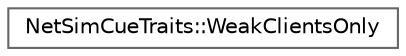 digraph "Graphical Class Hierarchy"
{
 // INTERACTIVE_SVG=YES
 // LATEX_PDF_SIZE
  bgcolor="transparent";
  edge [fontname=Helvetica,fontsize=10,labelfontname=Helvetica,labelfontsize=10];
  node [fontname=Helvetica,fontsize=10,shape=box,height=0.2,width=0.4];
  rankdir="LR";
  Node0 [id="Node000000",label="NetSimCueTraits::WeakClientsOnly",height=0.2,width=0.4,color="grey40", fillcolor="white", style="filled",URL="$df/db1/structNetSimCueTraits_1_1WeakClientsOnly.html",tooltip=" "];
}
